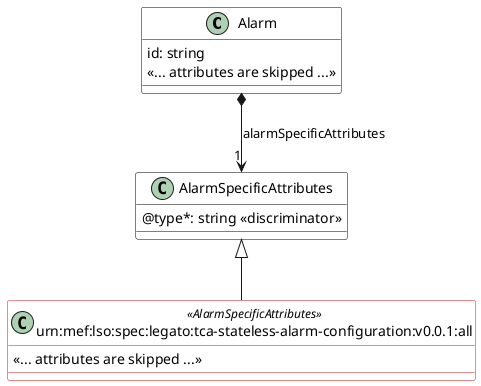 @startuml extensionPattern
skinparam {
    ClassBackgroundColor White
    ClassBorderColor Black
    ClassBorderColor<<AlarmSpecificAttributes>> FireBrick
    ClassBorderColor<<ResultPayload>> FireBrick
}
set namespaceSeparator none

class Alarm {

    id: string 
    <<... attributes are skipped ...>>
}


class AlarmSpecificAttributes {
    @type*: string <<discriminator>>
}


Alarm *-->"1" AlarmSpecificAttributes : alarmSpecificAttributes

class urn:mef:lso:spec:legato:tca-stateless-alarm-configuration:v0.0.1:all <<AlarmSpecificAttributes>> {

    <<... attributes are skipped ...>>
}
AlarmSpecificAttributes <|-- "urn:mef:lso:spec:legato:tca-stateless-alarm-configuration:v0.0.1:all"


@enduml